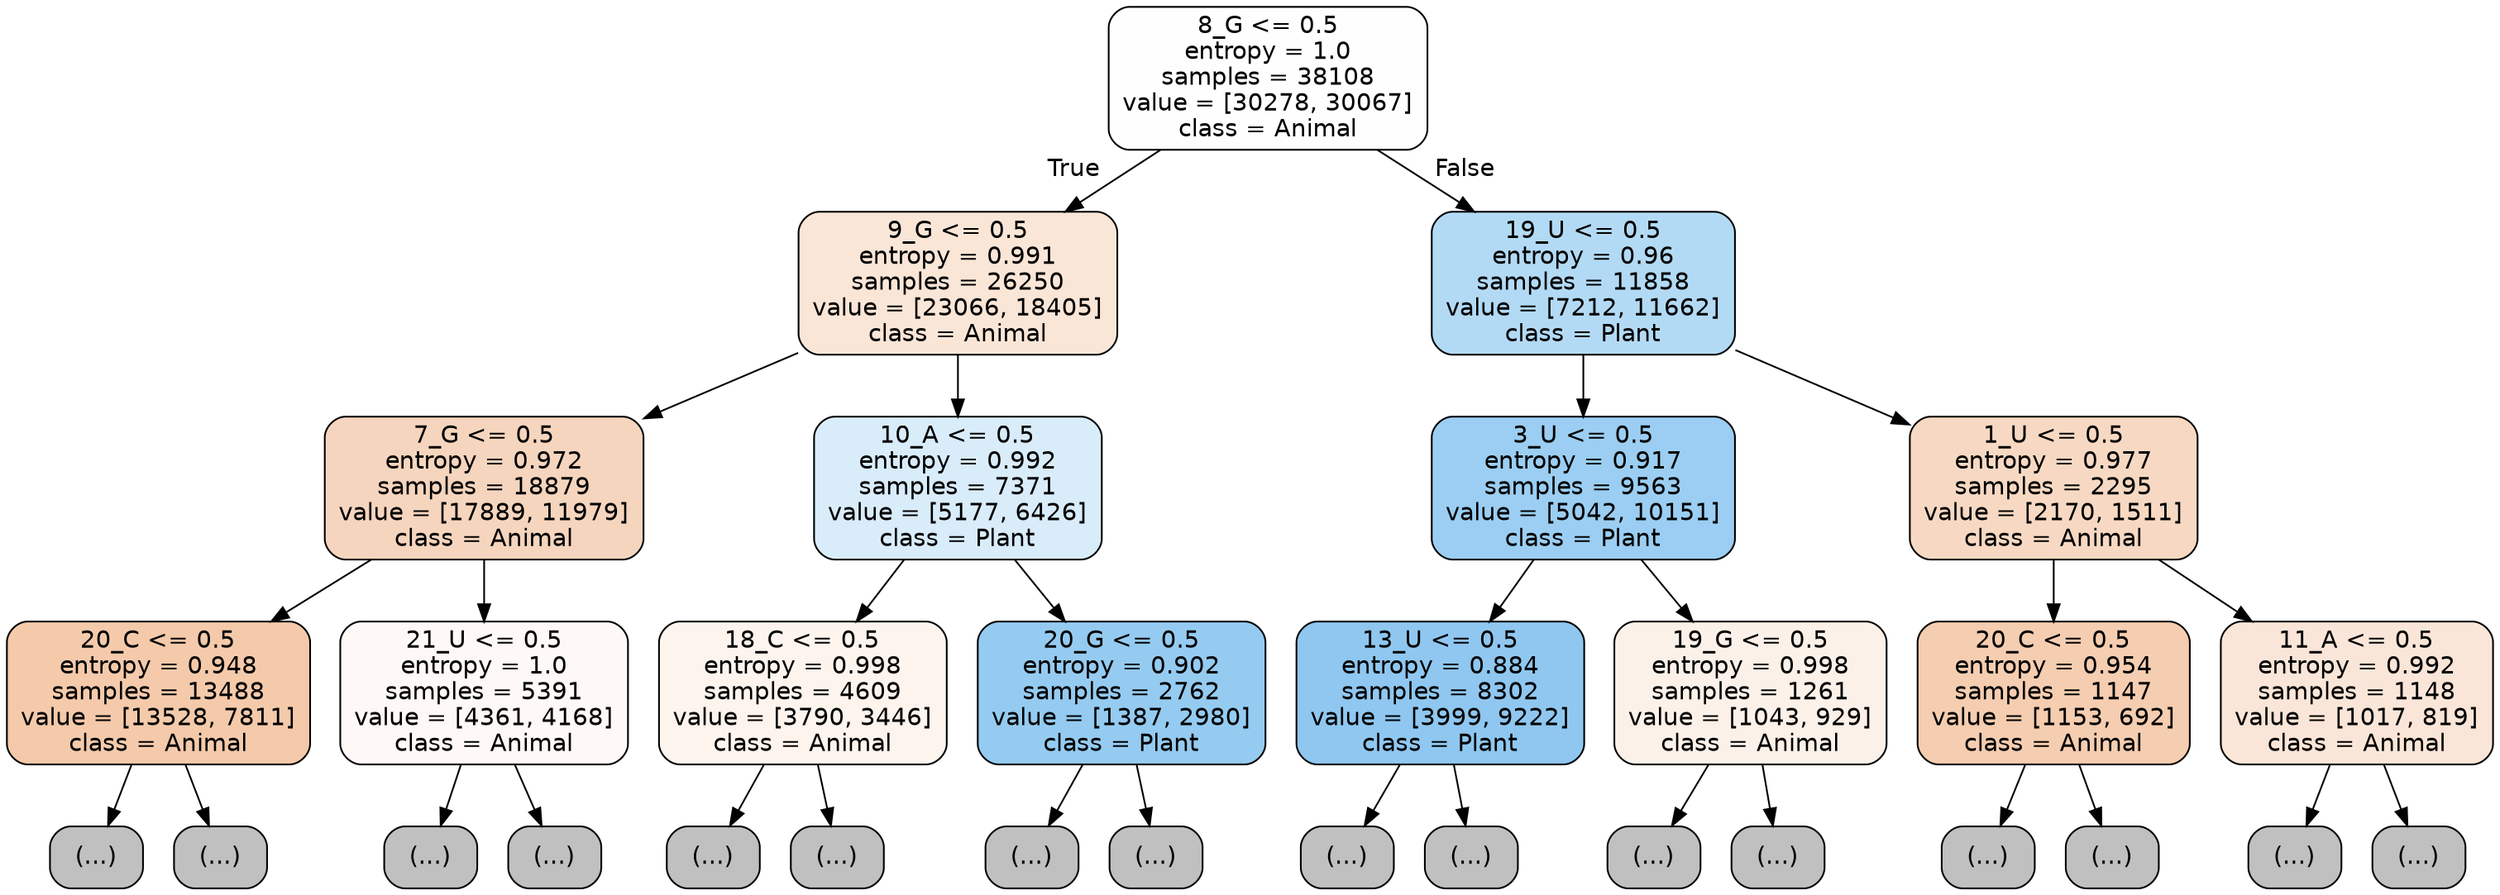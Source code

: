 digraph Tree {
node [shape=box, style="filled, rounded", color="black", fontname="helvetica"] ;
edge [fontname="helvetica"] ;
0 [label="8_G <= 0.5\nentropy = 1.0\nsamples = 38108\nvalue = [30278, 30067]\nclass = Animal", fillcolor="#fffefe"] ;
1 [label="9_G <= 0.5\nentropy = 0.991\nsamples = 26250\nvalue = [23066, 18405]\nclass = Animal", fillcolor="#fae6d7"] ;
0 -> 1 [labeldistance=2.5, labelangle=45, headlabel="True"] ;
2 [label="7_G <= 0.5\nentropy = 0.972\nsamples = 18879\nvalue = [17889, 11979]\nclass = Animal", fillcolor="#f6d5be"] ;
1 -> 2 ;
3 [label="20_C <= 0.5\nentropy = 0.948\nsamples = 13488\nvalue = [13528, 7811]\nclass = Animal", fillcolor="#f4caab"] ;
2 -> 3 ;
4 [label="(...)", fillcolor="#C0C0C0"] ;
3 -> 4 ;
5039 [label="(...)", fillcolor="#C0C0C0"] ;
3 -> 5039 ;
6700 [label="21_U <= 0.5\nentropy = 1.0\nsamples = 5391\nvalue = [4361, 4168]\nclass = Animal", fillcolor="#fef9f6"] ;
2 -> 6700 ;
6701 [label="(...)", fillcolor="#C0C0C0"] ;
6700 -> 6701 ;
8616 [label="(...)", fillcolor="#C0C0C0"] ;
6700 -> 8616 ;
9161 [label="10_A <= 0.5\nentropy = 0.992\nsamples = 7371\nvalue = [5177, 6426]\nclass = Plant", fillcolor="#d9ecfa"] ;
1 -> 9161 ;
9162 [label="18_C <= 0.5\nentropy = 0.998\nsamples = 4609\nvalue = [3790, 3446]\nclass = Animal", fillcolor="#fdf4ed"] ;
9161 -> 9162 ;
9163 [label="(...)", fillcolor="#C0C0C0"] ;
9162 -> 9163 ;
10870 [label="(...)", fillcolor="#C0C0C0"] ;
9162 -> 10870 ;
11377 [label="20_G <= 0.5\nentropy = 0.902\nsamples = 2762\nvalue = [1387, 2980]\nclass = Plant", fillcolor="#95cbf1"] ;
9161 -> 11377 ;
11378 [label="(...)", fillcolor="#C0C0C0"] ;
11377 -> 11378 ;
12095 [label="(...)", fillcolor="#C0C0C0"] ;
11377 -> 12095 ;
12302 [label="19_U <= 0.5\nentropy = 0.96\nsamples = 11858\nvalue = [7212, 11662]\nclass = Plant", fillcolor="#b3daf5"] ;
0 -> 12302 [labeldistance=2.5, labelangle=-45, headlabel="False"] ;
12303 [label="3_U <= 0.5\nentropy = 0.917\nsamples = 9563\nvalue = [5042, 10151]\nclass = Plant", fillcolor="#9bcef2"] ;
12302 -> 12303 ;
12304 [label="13_U <= 0.5\nentropy = 0.884\nsamples = 8302\nvalue = [3999, 9222]\nclass = Plant", fillcolor="#8fc7f0"] ;
12303 -> 12304 ;
12305 [label="(...)", fillcolor="#C0C0C0"] ;
12304 -> 12305 ;
14240 [label="(...)", fillcolor="#C0C0C0"] ;
12304 -> 14240 ;
15011 [label="19_G <= 0.5\nentropy = 0.998\nsamples = 1261\nvalue = [1043, 929]\nclass = Animal", fillcolor="#fcf1e9"] ;
12303 -> 15011 ;
15012 [label="(...)", fillcolor="#C0C0C0"] ;
15011 -> 15012 ;
15553 [label="(...)", fillcolor="#C0C0C0"] ;
15011 -> 15553 ;
15814 [label="1_U <= 0.5\nentropy = 0.977\nsamples = 2295\nvalue = [2170, 1511]\nclass = Animal", fillcolor="#f7d9c3"] ;
12302 -> 15814 ;
15815 [label="20_C <= 0.5\nentropy = 0.954\nsamples = 1147\nvalue = [1153, 692]\nclass = Animal", fillcolor="#f5cdb0"] ;
15814 -> 15815 ;
15816 [label="(...)", fillcolor="#C0C0C0"] ;
15815 -> 15816 ;
16313 [label="(...)", fillcolor="#C0C0C0"] ;
15815 -> 16313 ;
16462 [label="11_A <= 0.5\nentropy = 0.992\nsamples = 1148\nvalue = [1017, 819]\nclass = Animal", fillcolor="#fae6d8"] ;
15814 -> 16462 ;
16463 [label="(...)", fillcolor="#C0C0C0"] ;
16462 -> 16463 ;
16872 [label="(...)", fillcolor="#C0C0C0"] ;
16462 -> 16872 ;
}